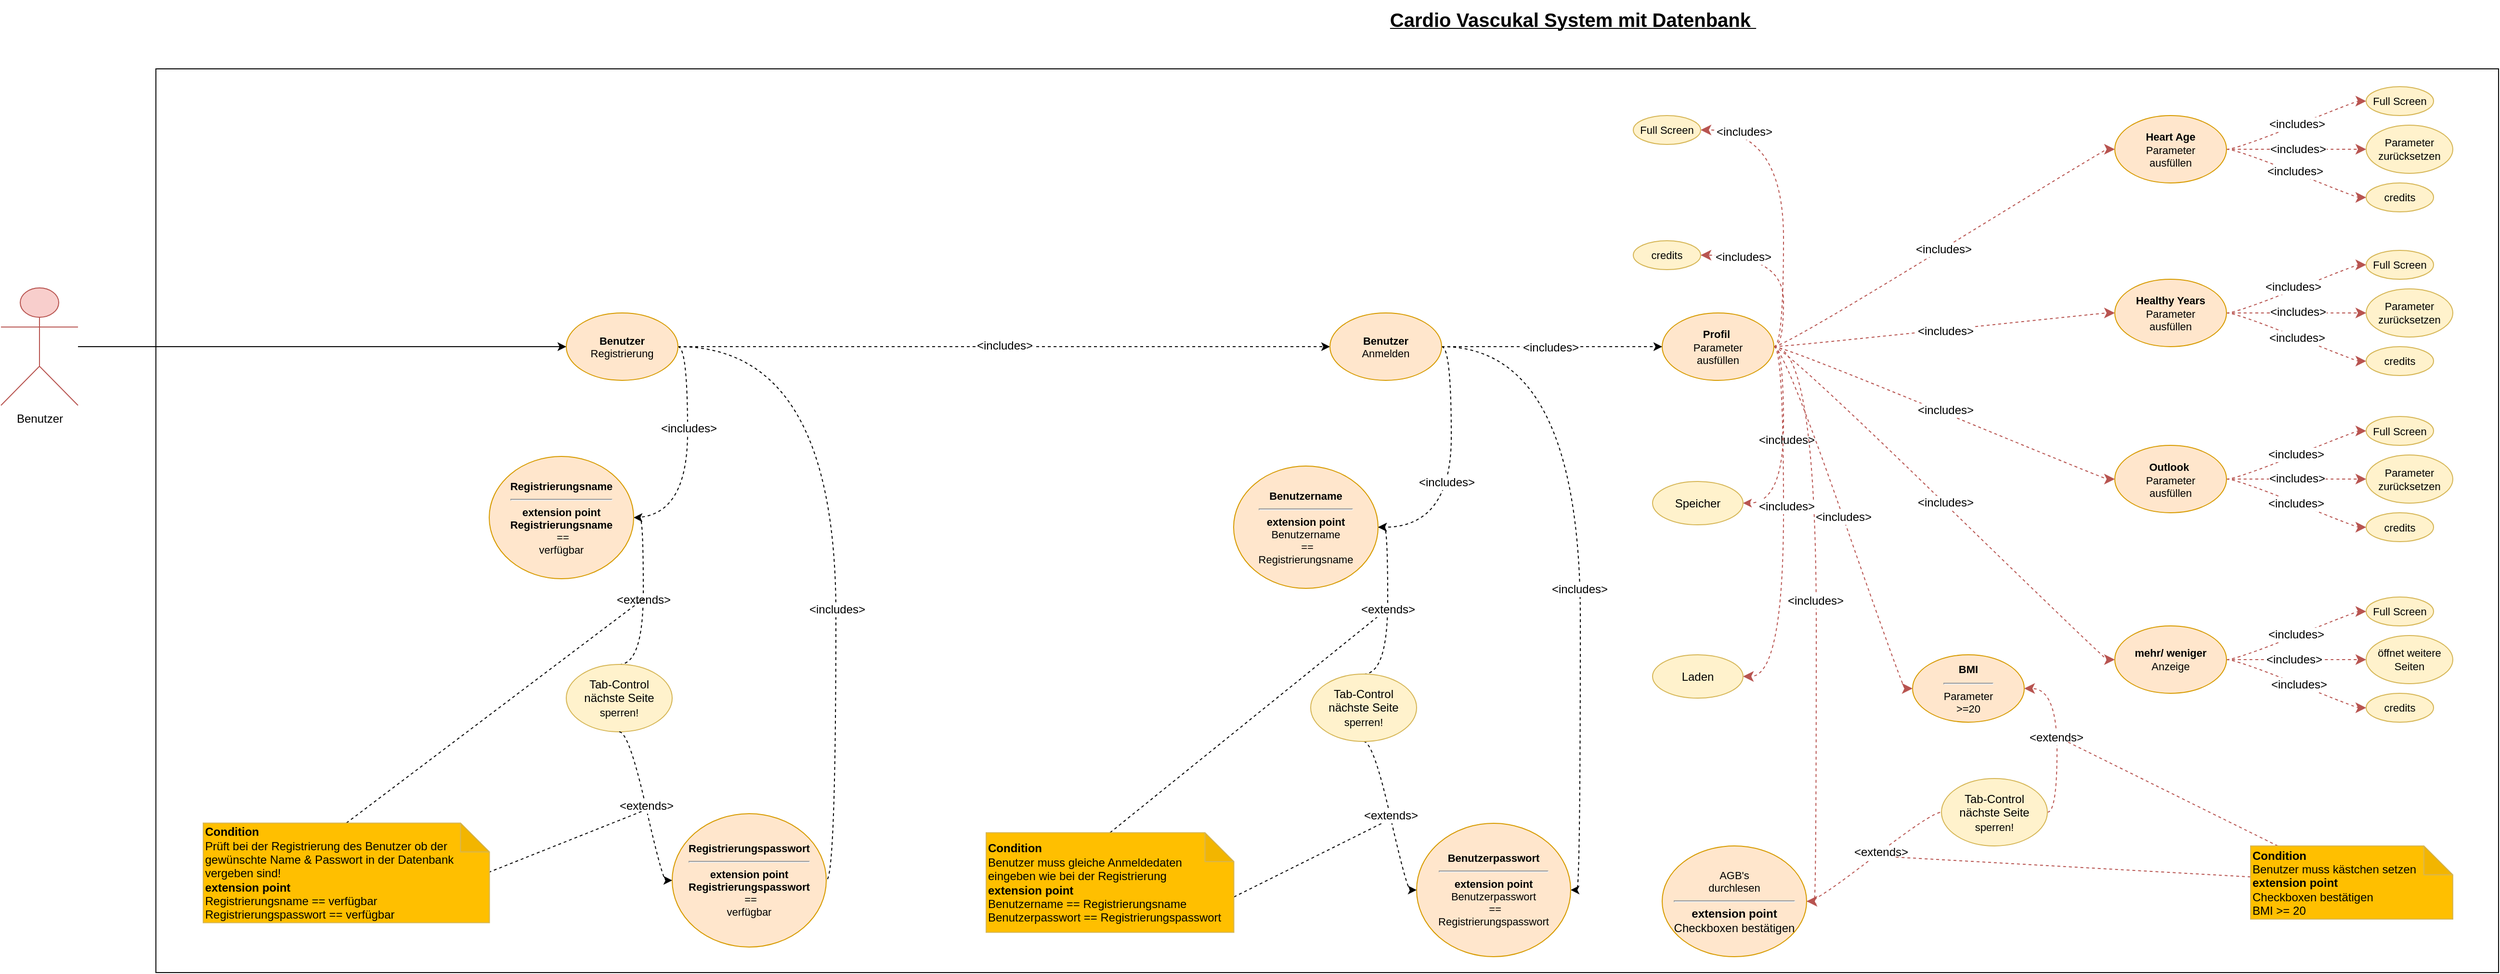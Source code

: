 <mxfile version="24.8.4">
  <diagram name="Seite-1" id="UVpIMAXgov2TjOctCtRH">
    <mxGraphModel dx="3043" dy="834" grid="1" gridSize="10" guides="1" tooltips="1" connect="1" arrows="1" fold="1" page="1" pageScale="1" pageWidth="827" pageHeight="1169" math="0" shadow="0">
      <root>
        <mxCell id="0" />
        <mxCell id="1" parent="0" />
        <mxCell id="NwBf-p2mOLdfekpfjntF-2" value="&lt;b&gt;&lt;u&gt;&lt;font style=&quot;font-size: 20px;&quot;&gt;Cardio Vascukal System mit Datenbank&amp;nbsp;&lt;/font&gt;&lt;/u&gt;&lt;/b&gt;" style="text;html=1;align=center;verticalAlign=middle;resizable=0;points=[];autosize=1;strokeColor=none;fillColor=none;" parent="1" vertex="1">
          <mxGeometry x="152.12" y="88" width="400" height="40" as="geometry" />
        </mxCell>
        <mxCell id="NwBf-p2mOLdfekpfjntF-3" value="Benutzer" style="shape=umlActor;verticalLabelPosition=bottom;verticalAlign=top;html=1;outlineConnect=0;fillColor=#f8cecc;strokeColor=#b85450;" parent="1" vertex="1">
          <mxGeometry x="-1280" y="387" width="80" height="122" as="geometry" />
        </mxCell>
        <mxCell id="NwBf-p2mOLdfekpfjntF-16" value="" style="rounded=0;whiteSpace=wrap;html=1;rotation=90;" parent="1" vertex="1">
          <mxGeometry x="-372.07" y="-587.57" width="938.5" height="2432.63" as="geometry" />
        </mxCell>
        <mxCell id="-FrrrJ6dnkbftd-pf9Oq-3" value="" style="edgeStyle=entityRelationEdgeStyle;curved=1;rounded=0;orthogonalLoop=1;jettySize=auto;html=1;startArrow=none;endArrow=classic;segment=10;sourcePerimeterSpacing=0;targetPerimeterSpacing=0;fontSize=12;dashed=1;endFill=1;fillColor=#f8cecc;strokeColor=#b85450;" parent="1" source="NwBf-p2mOLdfekpfjntF-17" target="-FrrrJ6dnkbftd-pf9Oq-2" edge="1">
          <mxGeometry relative="1" as="geometry" />
        </mxCell>
        <mxCell id="-FrrrJ6dnkbftd-pf9Oq-10" value="&amp;lt;includes&amp;gt;" style="edgeLabel;html=1;align=center;verticalAlign=middle;resizable=0;points=[];fontSize=12;" parent="-FrrrJ6dnkbftd-pf9Oq-3" vertex="1" connectable="0">
          <mxGeometry x="-0.007" y="3" relative="1" as="geometry">
            <mxPoint as="offset" />
          </mxGeometry>
        </mxCell>
        <mxCell id="-FrrrJ6dnkbftd-pf9Oq-24" value="" style="edgeStyle=entityRelationEdgeStyle;curved=1;rounded=0;orthogonalLoop=1;jettySize=auto;html=1;startArrow=none;endArrow=classic;segment=10;sourcePerimeterSpacing=0;targetPerimeterSpacing=0;fontSize=12;startSize=8;endSize=8;dashed=1;endFill=1;fillColor=#f8cecc;strokeColor=#b85450;" parent="1" source="NwBf-p2mOLdfekpfjntF-17" target="-FrrrJ6dnkbftd-pf9Oq-23" edge="1">
          <mxGeometry relative="1" as="geometry" />
        </mxCell>
        <mxCell id="-FrrrJ6dnkbftd-pf9Oq-25" value="&amp;lt;includes&amp;gt;" style="edgeLabel;html=1;align=center;verticalAlign=middle;resizable=0;points=[];fontSize=12;" parent="-FrrrJ6dnkbftd-pf9Oq-24" vertex="1" connectable="0">
          <mxGeometry x="-0.023" y="-1" relative="1" as="geometry">
            <mxPoint as="offset" />
          </mxGeometry>
        </mxCell>
        <mxCell id="-FrrrJ6dnkbftd-pf9Oq-35" value="" style="edgeStyle=entityRelationEdgeStyle;curved=1;rounded=0;orthogonalLoop=1;jettySize=auto;html=1;startArrow=none;endArrow=classic;segment=10;sourcePerimeterSpacing=0;targetPerimeterSpacing=0;fontSize=12;startSize=8;endSize=8;dashed=1;endFill=1;fillColor=#f8cecc;strokeColor=#b85450;" parent="1" source="NwBf-p2mOLdfekpfjntF-17" target="-FrrrJ6dnkbftd-pf9Oq-34" edge="1">
          <mxGeometry relative="1" as="geometry" />
        </mxCell>
        <mxCell id="-FrrrJ6dnkbftd-pf9Oq-87" value="&amp;lt;includes&amp;gt;" style="edgeLabel;html=1;align=center;verticalAlign=middle;resizable=0;points=[];fontSize=12;" parent="-FrrrJ6dnkbftd-pf9Oq-35" vertex="1" connectable="0">
          <mxGeometry x="-0.01" relative="1" as="geometry">
            <mxPoint as="offset" />
          </mxGeometry>
        </mxCell>
        <mxCell id="-FrrrJ6dnkbftd-pf9Oq-41" value="" style="edgeStyle=entityRelationEdgeStyle;curved=1;rounded=0;orthogonalLoop=1;jettySize=auto;html=1;startArrow=none;endArrow=classic;segment=10;sourcePerimeterSpacing=0;targetPerimeterSpacing=0;fontSize=12;startSize=8;endSize=8;dashed=1;endFill=1;fillColor=#f8cecc;strokeColor=#b85450;" parent="1" source="NwBf-p2mOLdfekpfjntF-17" target="-FrrrJ6dnkbftd-pf9Oq-40" edge="1">
          <mxGeometry relative="1" as="geometry" />
        </mxCell>
        <mxCell id="-FrrrJ6dnkbftd-pf9Oq-88" value="&amp;lt;includes&amp;gt;" style="edgeLabel;html=1;align=center;verticalAlign=middle;resizable=0;points=[];fontSize=12;" parent="-FrrrJ6dnkbftd-pf9Oq-41" vertex="1" connectable="0">
          <mxGeometry x="0.002" y="-1" relative="1" as="geometry">
            <mxPoint as="offset" />
          </mxGeometry>
        </mxCell>
        <mxCell id="-FrrrJ6dnkbftd-pf9Oq-43" value="" style="edgeStyle=entityRelationEdgeStyle;curved=1;rounded=0;orthogonalLoop=1;jettySize=auto;html=1;startArrow=none;endArrow=classic;segment=10;sourcePerimeterSpacing=0;targetPerimeterSpacing=0;fontSize=12;startSize=8;endSize=8;dashed=1;endFill=1;fillColor=#f8cecc;strokeColor=#b85450;" parent="1" source="NwBf-p2mOLdfekpfjntF-17" target="-FrrrJ6dnkbftd-pf9Oq-42" edge="1">
          <mxGeometry relative="1" as="geometry" />
        </mxCell>
        <mxCell id="-FrrrJ6dnkbftd-pf9Oq-89" value="&amp;lt;includes&amp;gt;" style="edgeLabel;html=1;align=center;verticalAlign=middle;resizable=0;points=[];fontSize=12;" parent="-FrrrJ6dnkbftd-pf9Oq-43" vertex="1" connectable="0">
          <mxGeometry x="-0.004" y="3" relative="1" as="geometry">
            <mxPoint as="offset" />
          </mxGeometry>
        </mxCell>
        <mxCell id="-FrrrJ6dnkbftd-pf9Oq-58" value="" style="edgeStyle=entityRelationEdgeStyle;curved=1;rounded=0;orthogonalLoop=1;jettySize=auto;html=1;startArrow=none;endArrow=classic;segment=10;sourcePerimeterSpacing=0;targetPerimeterSpacing=0;fontSize=12;startSize=8;endSize=8;dashed=1;endFill=1;fillColor=#f8cecc;strokeColor=#b85450;" parent="1" source="NwBf-p2mOLdfekpfjntF-17" target="-FrrrJ6dnkbftd-pf9Oq-57" edge="1">
          <mxGeometry relative="1" as="geometry" />
        </mxCell>
        <mxCell id="-FrrrJ6dnkbftd-pf9Oq-90" value="&amp;lt;includes&amp;gt;" style="edgeLabel;html=1;align=center;verticalAlign=middle;resizable=0;points=[];fontSize=12;" parent="-FrrrJ6dnkbftd-pf9Oq-58" vertex="1" connectable="0">
          <mxGeometry x="-0.0" y="1" relative="1" as="geometry">
            <mxPoint as="offset" />
          </mxGeometry>
        </mxCell>
        <mxCell id="-FrrrJ6dnkbftd-pf9Oq-62" value="" style="edgeStyle=entityRelationEdgeStyle;curved=1;rounded=0;orthogonalLoop=1;jettySize=auto;html=1;startArrow=none;endArrow=classic;segment=10;sourcePerimeterSpacing=0;targetPerimeterSpacing=0;fontSize=12;startSize=8;endSize=8;dashed=1;endFill=1;fillColor=#f8cecc;strokeColor=#b85450;" parent="1" source="NwBf-p2mOLdfekpfjntF-17" target="-FrrrJ6dnkbftd-pf9Oq-61" edge="1">
          <mxGeometry relative="1" as="geometry" />
        </mxCell>
        <mxCell id="-FrrrJ6dnkbftd-pf9Oq-66" value="&amp;lt;includes&amp;gt;" style="edgeLabel;html=1;align=center;verticalAlign=middle;resizable=0;points=[];fontSize=12;" parent="-FrrrJ6dnkbftd-pf9Oq-62" vertex="1" connectable="0">
          <mxGeometry x="0.545" y="2" relative="1" as="geometry">
            <mxPoint as="offset" />
          </mxGeometry>
        </mxCell>
        <mxCell id="-FrrrJ6dnkbftd-pf9Oq-65" style="edgeStyle=entityRelationEdgeStyle;curved=1;rounded=0;orthogonalLoop=1;jettySize=auto;html=1;startArrow=none;endArrow=classic;segment=10;sourcePerimeterSpacing=0;targetPerimeterSpacing=0;fontSize=12;startSize=8;endSize=8;dashed=1;endFill=1;fillColor=#f8cecc;strokeColor=#b85450;" parent="1" source="NwBf-p2mOLdfekpfjntF-17" target="-FrrrJ6dnkbftd-pf9Oq-63" edge="1">
          <mxGeometry relative="1" as="geometry" />
        </mxCell>
        <mxCell id="-FrrrJ6dnkbftd-pf9Oq-67" value="&amp;lt;includes&amp;gt;" style="edgeLabel;html=1;align=center;verticalAlign=middle;resizable=0;points=[];fontSize=12;" parent="-FrrrJ6dnkbftd-pf9Oq-65" vertex="1" connectable="0">
          <mxGeometry x="0.723" y="2" relative="1" as="geometry">
            <mxPoint as="offset" />
          </mxGeometry>
        </mxCell>
        <mxCell id="-FrrrJ6dnkbftd-pf9Oq-106" value="" style="edgeStyle=entityRelationEdgeStyle;curved=1;rounded=0;orthogonalLoop=1;jettySize=auto;html=1;startArrow=none;endArrow=classic;segment=10;sourcePerimeterSpacing=0;targetPerimeterSpacing=0;fontSize=12;startSize=8;endSize=8;dashed=1;endFill=1;fillColor=#f8cecc;strokeColor=#b85450;" parent="1" source="NwBf-p2mOLdfekpfjntF-17" target="-FrrrJ6dnkbftd-pf9Oq-105" edge="1">
          <mxGeometry relative="1" as="geometry" />
        </mxCell>
        <mxCell id="-FrrrJ6dnkbftd-pf9Oq-107" value="&amp;lt;includes&amp;gt;" style="edgeLabel;html=1;align=center;verticalAlign=middle;resizable=0;points=[];fontSize=12;" parent="-FrrrJ6dnkbftd-pf9Oq-106" vertex="1" connectable="0">
          <mxGeometry x="-0.003" relative="1" as="geometry">
            <mxPoint as="offset" />
          </mxGeometry>
        </mxCell>
        <mxCell id="-FrrrJ6dnkbftd-pf9Oq-111" style="edgeStyle=entityRelationEdgeStyle;curved=1;rounded=0;orthogonalLoop=1;jettySize=auto;html=1;startArrow=none;endArrow=classic;segment=10;sourcePerimeterSpacing=0;targetPerimeterSpacing=0;fontSize=12;startSize=8;endSize=8;dashed=1;endFill=1;fillColor=#f8cecc;strokeColor=#b85450;" parent="1" source="NwBf-p2mOLdfekpfjntF-17" target="-FrrrJ6dnkbftd-pf9Oq-110" edge="1">
          <mxGeometry relative="1" as="geometry" />
        </mxCell>
        <mxCell id="-FrrrJ6dnkbftd-pf9Oq-114" value="&amp;lt;includes&amp;gt;" style="edgeLabel;html=1;align=center;verticalAlign=middle;resizable=0;points=[];fontSize=12;" parent="-FrrrJ6dnkbftd-pf9Oq-111" vertex="1" connectable="0">
          <mxGeometry x="-0.102" y="3" relative="1" as="geometry">
            <mxPoint y="-1" as="offset" />
          </mxGeometry>
        </mxCell>
        <mxCell id="NwBf-p2mOLdfekpfjntF-17" value="&lt;font style=&quot;font-size: 11px;&quot;&gt;&lt;b&gt;Profil&amp;nbsp;&lt;/b&gt;&lt;/font&gt;&lt;div style=&quot;font-size: 11px;&quot;&gt;&lt;font style=&quot;font-size: 11px;&quot;&gt;Parameter&lt;/font&gt;&lt;div&gt;&lt;font style=&quot;font-size: 11px;&quot;&gt;ausfüllen&lt;/font&gt;&lt;/div&gt;&lt;/div&gt;" style="ellipse;whiteSpace=wrap;html=1;align=center;newEdgeStyle={&quot;edgeStyle&quot;:&quot;entityRelationEdgeStyle&quot;,&quot;startArrow&quot;:&quot;none&quot;,&quot;endArrow&quot;:&quot;none&quot;,&quot;segment&quot;:10,&quot;curved&quot;:1,&quot;sourcePerimeterSpacing&quot;:0,&quot;targetPerimeterSpacing&quot;:0};treeFolding=1;treeMoving=1;fillColor=#ffe6cc;strokeColor=#d79b00;" parent="1" vertex="1">
          <mxGeometry x="445" y="413" width="116" height="70" as="geometry" />
        </mxCell>
        <mxCell id="-FrrrJ6dnkbftd-pf9Oq-2" value="Speicher" style="ellipse;whiteSpace=wrap;html=1;align=center;newEdgeStyle={&quot;edgeStyle&quot;:&quot;entityRelationEdgeStyle&quot;,&quot;startArrow&quot;:&quot;none&quot;,&quot;endArrow&quot;:&quot;none&quot;,&quot;segment&quot;:10,&quot;curved&quot;:1,&quot;sourcePerimeterSpacing&quot;:0,&quot;targetPerimeterSpacing&quot;:0};treeFolding=1;treeMoving=1;fillColor=#fff2cc;strokeColor=#d6b656;" parent="1" vertex="1">
          <mxGeometry x="435" y="588" width="94" height="45" as="geometry" />
        </mxCell>
        <mxCell id="-FrrrJ6dnkbftd-pf9Oq-27" value="" style="edgeStyle=entityRelationEdgeStyle;curved=1;rounded=0;orthogonalLoop=1;jettySize=auto;html=1;startArrow=openThin;endArrow=none;segment=10;sourcePerimeterSpacing=0;targetPerimeterSpacing=0;fontSize=12;startSize=8;endSize=8;dashed=1;startFill=0;fillColor=#f8cecc;strokeColor=#b85450;" parent="1" source="-FrrrJ6dnkbftd-pf9Oq-23" target="-FrrrJ6dnkbftd-pf9Oq-26" edge="1">
          <mxGeometry relative="1" as="geometry" />
        </mxCell>
        <mxCell id="-FrrrJ6dnkbftd-pf9Oq-28" value="&amp;lt;extends&amp;gt;" style="edgeLabel;html=1;align=center;verticalAlign=middle;resizable=0;points=[];fontSize=12;" parent="-FrrrJ6dnkbftd-pf9Oq-27" vertex="1" connectable="0">
          <mxGeometry x="0.107" y="-1" relative="1" as="geometry">
            <mxPoint x="-1" as="offset" />
          </mxGeometry>
        </mxCell>
        <mxCell id="-FrrrJ6dnkbftd-pf9Oq-23" value="&lt;font style=&quot;font-size: 11px;&quot;&gt;AGB&#39;s&lt;/font&gt;&lt;div style=&quot;font-size: 11px;&quot;&gt;&lt;font style=&quot;font-size: 11px;&quot;&gt;durchlesen&lt;br&gt;&lt;/font&gt;&lt;div style=&quot;&quot;&gt;&lt;hr style=&quot;&quot;&gt;&lt;div style=&quot;font-size: 12px;&quot;&gt;&lt;b&gt;extension point&lt;/b&gt;&lt;/div&gt;&lt;div style=&quot;font-size: 12px;&quot;&gt;Checkboxen bestätigen&lt;/div&gt;&lt;/div&gt;&lt;/div&gt;" style="ellipse;whiteSpace=wrap;html=1;align=center;newEdgeStyle={&quot;edgeStyle&quot;:&quot;entityRelationEdgeStyle&quot;,&quot;startArrow&quot;:&quot;none&quot;,&quot;endArrow&quot;:&quot;none&quot;,&quot;segment&quot;:10,&quot;curved&quot;:1,&quot;sourcePerimeterSpacing&quot;:0,&quot;targetPerimeterSpacing&quot;:0};treeFolding=1;treeMoving=1;fillColor=#ffe6cc;strokeColor=#d79b00;" parent="1" vertex="1">
          <mxGeometry x="445" y="966.5" width="150" height="115" as="geometry" />
        </mxCell>
        <mxCell id="-FrrrJ6dnkbftd-pf9Oq-108" style="edgeStyle=entityRelationEdgeStyle;curved=1;rounded=0;orthogonalLoop=1;jettySize=auto;html=1;startArrow=none;endArrow=classic;segment=10;sourcePerimeterSpacing=0;targetPerimeterSpacing=0;fontSize=12;startSize=8;endSize=8;dashed=1;endFill=1;fillColor=#f8cecc;strokeColor=#b85450;" parent="1" source="-FrrrJ6dnkbftd-pf9Oq-26" target="-FrrrJ6dnkbftd-pf9Oq-105" edge="1">
          <mxGeometry relative="1" as="geometry" />
        </mxCell>
        <mxCell id="-FrrrJ6dnkbftd-pf9Oq-109" value="&amp;lt;extends&amp;gt;" style="edgeLabel;html=1;align=center;verticalAlign=middle;resizable=0;points=[];fontSize=12;" parent="-FrrrJ6dnkbftd-pf9Oq-108" vertex="1" connectable="0">
          <mxGeometry x="0.033" y="1" relative="1" as="geometry">
            <mxPoint y="1" as="offset" />
          </mxGeometry>
        </mxCell>
        <mxCell id="-FrrrJ6dnkbftd-pf9Oq-26" value="Tab-Control&lt;div&gt;nächste Seite&lt;br&gt;&lt;div&gt;&lt;span style=&quot;font-size: 11px;&quot;&gt;sperren!&lt;/span&gt;&lt;/div&gt;&lt;/div&gt;" style="ellipse;whiteSpace=wrap;html=1;align=center;newEdgeStyle={&quot;edgeStyle&quot;:&quot;entityRelationEdgeStyle&quot;,&quot;startArrow&quot;:&quot;none&quot;,&quot;endArrow&quot;:&quot;none&quot;,&quot;segment&quot;:10,&quot;curved&quot;:1,&quot;sourcePerimeterSpacing&quot;:0,&quot;targetPerimeterSpacing&quot;:0};treeFolding=1;treeMoving=1;fillColor=#fff2cc;strokeColor=#d6b656;" parent="1" vertex="1">
          <mxGeometry x="735" y="896.5" width="110" height="70" as="geometry" />
        </mxCell>
        <mxCell id="qf-HEqE5wMaimyEyIUq_-2" style="edgeStyle=none;curved=1;rounded=0;orthogonalLoop=1;jettySize=auto;html=1;fontSize=12;startSize=8;endSize=8;dashed=1;fillColor=#f8cecc;strokeColor=#b85450;endArrow=none;endFill=0;" parent="1" source="-FrrrJ6dnkbftd-pf9Oq-31" edge="1">
          <mxGeometry relative="1" as="geometry">
            <mxPoint x="685" y="978" as="targetPoint" />
          </mxGeometry>
        </mxCell>
        <mxCell id="qf-HEqE5wMaimyEyIUq_-3" style="edgeStyle=none;curved=1;rounded=0;orthogonalLoop=1;jettySize=auto;html=1;fontSize=12;startSize=8;endSize=8;startArrow=none;startFill=0;dashed=1;endArrow=none;endFill=0;fillColor=#f8cecc;strokeColor=#b85450;" parent="1" source="-FrrrJ6dnkbftd-pf9Oq-31" edge="1">
          <mxGeometry relative="1" as="geometry">
            <mxPoint x="865" y="858" as="targetPoint" />
          </mxGeometry>
        </mxCell>
        <mxCell id="-FrrrJ6dnkbftd-pf9Oq-31" value="&lt;b&gt;Condition&lt;/b&gt;&lt;div&gt;Benutzer muss kästchen setzen&lt;/div&gt;&lt;div&gt;&lt;b&gt;extension point&lt;/b&gt;&lt;/div&gt;&lt;div&gt;Checkboxen bestätigen&lt;/div&gt;&lt;div&gt;&lt;span style=&quot;text-align: center;&quot;&gt;BMI &amp;gt;= 20&lt;/span&gt;&lt;/div&gt;" style="shape=note;whiteSpace=wrap;html=1;backgroundOutline=1;darkOpacity=0.05;align=left;fillColor=#ffbf00;strokeColor=#d6b656;" parent="1" vertex="1">
          <mxGeometry x="1056" y="966.5" width="210" height="76" as="geometry" />
        </mxCell>
        <mxCell id="-FrrrJ6dnkbftd-pf9Oq-45" value="" style="edgeStyle=entityRelationEdgeStyle;curved=1;rounded=0;orthogonalLoop=1;jettySize=auto;html=1;startArrow=none;endArrow=classic;segment=10;sourcePerimeterSpacing=0;targetPerimeterSpacing=0;fontSize=12;startSize=8;endSize=8;dashed=1;endFill=1;fillColor=#f8cecc;strokeColor=#b85450;" parent="1" source="-FrrrJ6dnkbftd-pf9Oq-34" target="-FrrrJ6dnkbftd-pf9Oq-44" edge="1">
          <mxGeometry relative="1" as="geometry" />
        </mxCell>
        <mxCell id="-FrrrJ6dnkbftd-pf9Oq-91" value="&amp;lt;includes&amp;gt;" style="edgeLabel;html=1;align=center;verticalAlign=middle;resizable=0;points=[];fontSize=12;" parent="-FrrrJ6dnkbftd-pf9Oq-45" vertex="1" connectable="0">
          <mxGeometry x="0.012" relative="1" as="geometry">
            <mxPoint as="offset" />
          </mxGeometry>
        </mxCell>
        <mxCell id="-FrrrJ6dnkbftd-pf9Oq-84" style="edgeStyle=entityRelationEdgeStyle;curved=1;rounded=0;orthogonalLoop=1;jettySize=auto;html=1;startArrow=none;endArrow=classic;segment=10;sourcePerimeterSpacing=0;targetPerimeterSpacing=0;fontSize=12;startSize=8;endSize=8;dashed=1;endFill=1;fillColor=#f8cecc;strokeColor=#b85450;" parent="1" source="-FrrrJ6dnkbftd-pf9Oq-34" target="-FrrrJ6dnkbftd-pf9Oq-77" edge="1">
          <mxGeometry relative="1" as="geometry" />
        </mxCell>
        <mxCell id="-FrrrJ6dnkbftd-pf9Oq-92" value="&amp;lt;includes&amp;gt;" style="edgeLabel;html=1;align=center;verticalAlign=middle;resizable=0;points=[];fontSize=12;" parent="-FrrrJ6dnkbftd-pf9Oq-84" vertex="1" connectable="0">
          <mxGeometry x="0.01" y="1" relative="1" as="geometry">
            <mxPoint as="offset" />
          </mxGeometry>
        </mxCell>
        <mxCell id="-FrrrJ6dnkbftd-pf9Oq-85" style="edgeStyle=entityRelationEdgeStyle;curved=1;rounded=0;orthogonalLoop=1;jettySize=auto;html=1;startArrow=none;endArrow=classic;segment=10;sourcePerimeterSpacing=0;targetPerimeterSpacing=0;fontSize=12;startSize=8;endSize=8;endFill=1;dashed=1;fillColor=#f8cecc;strokeColor=#b85450;" parent="1" source="-FrrrJ6dnkbftd-pf9Oq-34" target="-FrrrJ6dnkbftd-pf9Oq-73" edge="1">
          <mxGeometry relative="1" as="geometry" />
        </mxCell>
        <mxCell id="-FrrrJ6dnkbftd-pf9Oq-93" value="&amp;lt;includes&amp;gt;" style="edgeLabel;html=1;align=center;verticalAlign=middle;resizable=0;points=[];fontSize=12;" parent="-FrrrJ6dnkbftd-pf9Oq-85" vertex="1" connectable="0">
          <mxGeometry x="-0.028" y="2" relative="1" as="geometry">
            <mxPoint as="offset" />
          </mxGeometry>
        </mxCell>
        <mxCell id="-FrrrJ6dnkbftd-pf9Oq-34" value="&lt;span style=&quot;font-size: 11px;&quot;&gt;&lt;b&gt;Heart Age&lt;/b&gt;&lt;/span&gt;&lt;br&gt;&lt;div style=&quot;font-size: 11px;&quot;&gt;&lt;font style=&quot;font-size: 11px;&quot;&gt;Parameter&lt;/font&gt;&lt;div&gt;&lt;font style=&quot;font-size: 11px;&quot;&gt;ausfüllen&lt;/font&gt;&lt;/div&gt;&lt;/div&gt;" style="ellipse;whiteSpace=wrap;html=1;align=center;newEdgeStyle={&quot;edgeStyle&quot;:&quot;entityRelationEdgeStyle&quot;,&quot;startArrow&quot;:&quot;none&quot;,&quot;endArrow&quot;:&quot;none&quot;,&quot;segment&quot;:10,&quot;curved&quot;:1,&quot;sourcePerimeterSpacing&quot;:0,&quot;targetPerimeterSpacing&quot;:0};treeFolding=1;treeMoving=1;fillColor=#ffe6cc;strokeColor=#d79b00;" parent="1" vertex="1">
          <mxGeometry x="915" y="208" width="116" height="70" as="geometry" />
        </mxCell>
        <mxCell id="-FrrrJ6dnkbftd-pf9Oq-54" style="edgeStyle=entityRelationEdgeStyle;curved=1;rounded=0;orthogonalLoop=1;jettySize=auto;html=1;startArrow=none;endArrow=classic;segment=10;sourcePerimeterSpacing=0;targetPerimeterSpacing=0;fontSize=12;startSize=8;endSize=8;endFill=1;dashed=1;fillColor=#f8cecc;strokeColor=#b85450;" parent="1" source="-FrrrJ6dnkbftd-pf9Oq-40" target="-FrrrJ6dnkbftd-pf9Oq-49" edge="1">
          <mxGeometry relative="1" as="geometry" />
        </mxCell>
        <mxCell id="-FrrrJ6dnkbftd-pf9Oq-94" value="&amp;lt;includes&amp;gt;" style="edgeLabel;html=1;align=center;verticalAlign=middle;resizable=0;points=[];fontSize=12;" parent="-FrrrJ6dnkbftd-pf9Oq-54" vertex="1" connectable="0">
          <mxGeometry x="0.012" y="1" relative="1" as="geometry">
            <mxPoint as="offset" />
          </mxGeometry>
        </mxCell>
        <mxCell id="-FrrrJ6dnkbftd-pf9Oq-78" style="edgeStyle=entityRelationEdgeStyle;curved=1;rounded=0;orthogonalLoop=1;jettySize=auto;html=1;startArrow=none;endArrow=classic;segment=10;sourcePerimeterSpacing=0;targetPerimeterSpacing=0;fontSize=12;startSize=8;endSize=8;dashed=1;endFill=1;fillColor=#f8cecc;strokeColor=#b85450;" parent="1" source="-FrrrJ6dnkbftd-pf9Oq-40" target="-FrrrJ6dnkbftd-pf9Oq-76" edge="1">
          <mxGeometry relative="1" as="geometry" />
        </mxCell>
        <mxCell id="-FrrrJ6dnkbftd-pf9Oq-96" value="&amp;lt;includes&amp;gt;" style="edgeLabel;html=1;align=center;verticalAlign=middle;resizable=0;points=[];fontSize=12;" parent="-FrrrJ6dnkbftd-pf9Oq-78" vertex="1" connectable="0">
          <mxGeometry x="-0.028" y="3" relative="1" as="geometry">
            <mxPoint as="offset" />
          </mxGeometry>
        </mxCell>
        <mxCell id="-FrrrJ6dnkbftd-pf9Oq-79" style="edgeStyle=entityRelationEdgeStyle;curved=1;rounded=0;orthogonalLoop=1;jettySize=auto;html=1;startArrow=none;endArrow=classic;segment=10;sourcePerimeterSpacing=0;targetPerimeterSpacing=0;fontSize=12;startSize=8;endSize=8;dashed=1;endFill=1;fillColor=#f8cecc;strokeColor=#b85450;" parent="1" source="-FrrrJ6dnkbftd-pf9Oq-40" target="-FrrrJ6dnkbftd-pf9Oq-68" edge="1">
          <mxGeometry relative="1" as="geometry" />
        </mxCell>
        <mxCell id="-FrrrJ6dnkbftd-pf9Oq-95" value="&amp;lt;includes&amp;gt;" style="edgeLabel;html=1;align=center;verticalAlign=middle;resizable=0;points=[];fontSize=12;" parent="-FrrrJ6dnkbftd-pf9Oq-79" vertex="1" connectable="0">
          <mxGeometry x="0.011" relative="1" as="geometry">
            <mxPoint as="offset" />
          </mxGeometry>
        </mxCell>
        <mxCell id="-FrrrJ6dnkbftd-pf9Oq-40" value="&lt;span style=&quot;font-size: 11px;&quot;&gt;&lt;b&gt;Healthy Years&lt;/b&gt;&lt;/span&gt;&lt;br&gt;&lt;div style=&quot;font-size: 11px;&quot;&gt;&lt;font style=&quot;font-size: 11px;&quot;&gt;Parameter&lt;/font&gt;&lt;div&gt;&lt;font style=&quot;font-size: 11px;&quot;&gt;ausfüllen&lt;/font&gt;&lt;/div&gt;&lt;/div&gt;" style="ellipse;whiteSpace=wrap;html=1;align=center;newEdgeStyle={&quot;edgeStyle&quot;:&quot;entityRelationEdgeStyle&quot;,&quot;startArrow&quot;:&quot;none&quot;,&quot;endArrow&quot;:&quot;none&quot;,&quot;segment&quot;:10,&quot;curved&quot;:1,&quot;sourcePerimeterSpacing&quot;:0,&quot;targetPerimeterSpacing&quot;:0};treeFolding=1;treeMoving=1;fillColor=#ffe6cc;strokeColor=#d79b00;" parent="1" vertex="1">
          <mxGeometry x="915" y="378" width="116" height="70" as="geometry" />
        </mxCell>
        <mxCell id="-FrrrJ6dnkbftd-pf9Oq-55" style="edgeStyle=entityRelationEdgeStyle;curved=1;rounded=0;orthogonalLoop=1;jettySize=auto;html=1;startArrow=none;endArrow=classic;segment=10;sourcePerimeterSpacing=0;targetPerimeterSpacing=0;fontSize=12;startSize=8;endSize=8;dashed=1;endFill=1;fillColor=#f8cecc;strokeColor=#b85450;" parent="1" source="-FrrrJ6dnkbftd-pf9Oq-42" target="-FrrrJ6dnkbftd-pf9Oq-51" edge="1">
          <mxGeometry relative="1" as="geometry" />
        </mxCell>
        <mxCell id="-FrrrJ6dnkbftd-pf9Oq-97" value="&amp;lt;includes&amp;gt;" style="edgeLabel;html=1;align=center;verticalAlign=middle;resizable=0;points=[];fontSize=12;" parent="-FrrrJ6dnkbftd-pf9Oq-55" vertex="1" connectable="0">
          <mxGeometry x="-0.001" y="2" relative="1" as="geometry">
            <mxPoint y="1" as="offset" />
          </mxGeometry>
        </mxCell>
        <mxCell id="-FrrrJ6dnkbftd-pf9Oq-80" style="edgeStyle=entityRelationEdgeStyle;curved=1;rounded=0;orthogonalLoop=1;jettySize=auto;html=1;startArrow=none;endArrow=classic;segment=10;sourcePerimeterSpacing=0;targetPerimeterSpacing=0;fontSize=12;startSize=8;endSize=8;dashed=1;endFill=1;fillColor=#f8cecc;strokeColor=#b85450;" parent="1" source="-FrrrJ6dnkbftd-pf9Oq-42" target="-FrrrJ6dnkbftd-pf9Oq-75" edge="1">
          <mxGeometry relative="1" as="geometry" />
        </mxCell>
        <mxCell id="-FrrrJ6dnkbftd-pf9Oq-98" value="&amp;lt;includes&amp;gt;" style="edgeLabel;html=1;align=center;verticalAlign=middle;resizable=0;points=[];fontSize=12;" parent="-FrrrJ6dnkbftd-pf9Oq-80" vertex="1" connectable="0">
          <mxGeometry x="-0.011" y="1" relative="1" as="geometry">
            <mxPoint as="offset" />
          </mxGeometry>
        </mxCell>
        <mxCell id="-FrrrJ6dnkbftd-pf9Oq-81" style="edgeStyle=entityRelationEdgeStyle;curved=1;rounded=0;orthogonalLoop=1;jettySize=auto;html=1;startArrow=none;endArrow=classic;segment=10;sourcePerimeterSpacing=0;targetPerimeterSpacing=0;fontSize=12;startSize=8;endSize=8;endFill=1;dashed=1;fillColor=#f8cecc;strokeColor=#b85450;" parent="1" source="-FrrrJ6dnkbftd-pf9Oq-42" target="-FrrrJ6dnkbftd-pf9Oq-69" edge="1">
          <mxGeometry relative="1" as="geometry" />
        </mxCell>
        <mxCell id="-FrrrJ6dnkbftd-pf9Oq-99" value="&amp;lt;includes&amp;gt;" style="edgeLabel;html=1;align=center;verticalAlign=middle;resizable=0;points=[];fontSize=12;" parent="-FrrrJ6dnkbftd-pf9Oq-81" vertex="1" connectable="0">
          <mxGeometry x="-0.004" relative="1" as="geometry">
            <mxPoint as="offset" />
          </mxGeometry>
        </mxCell>
        <mxCell id="-FrrrJ6dnkbftd-pf9Oq-42" value="&lt;font style=&quot;font-size: 11px;&quot;&gt;&lt;b&gt;Outlook&amp;nbsp;&lt;/b&gt;&lt;/font&gt;&lt;div style=&quot;font-size: 11px;&quot;&gt;&lt;font style=&quot;font-size: 11px;&quot;&gt;Parameter&lt;/font&gt;&lt;div&gt;&lt;font style=&quot;font-size: 11px;&quot;&gt;ausfüllen&lt;/font&gt;&lt;/div&gt;&lt;/div&gt;" style="ellipse;whiteSpace=wrap;html=1;align=center;newEdgeStyle={&quot;edgeStyle&quot;:&quot;entityRelationEdgeStyle&quot;,&quot;startArrow&quot;:&quot;none&quot;,&quot;endArrow&quot;:&quot;none&quot;,&quot;segment&quot;:10,&quot;curved&quot;:1,&quot;sourcePerimeterSpacing&quot;:0,&quot;targetPerimeterSpacing&quot;:0};treeFolding=1;treeMoving=1;fillColor=#ffe6cc;strokeColor=#d79b00;" parent="1" vertex="1">
          <mxGeometry x="915" y="550.5" width="116" height="70" as="geometry" />
        </mxCell>
        <mxCell id="-FrrrJ6dnkbftd-pf9Oq-44" value="&lt;div style=&quot;font-size: 11px;&quot;&gt;&lt;font style=&quot;font-size: 11px;&quot;&gt;Parameter zurücksetzen&lt;/font&gt;&lt;/div&gt;" style="ellipse;whiteSpace=wrap;html=1;align=center;newEdgeStyle={&quot;edgeStyle&quot;:&quot;entityRelationEdgeStyle&quot;,&quot;startArrow&quot;:&quot;none&quot;,&quot;endArrow&quot;:&quot;none&quot;,&quot;segment&quot;:10,&quot;curved&quot;:1,&quot;sourcePerimeterSpacing&quot;:0,&quot;targetPerimeterSpacing&quot;:0};treeFolding=1;treeMoving=1;fillColor=#fff2cc;strokeColor=#d6b656;" parent="1" vertex="1">
          <mxGeometry x="1176" y="218" width="90" height="50" as="geometry" />
        </mxCell>
        <mxCell id="-FrrrJ6dnkbftd-pf9Oq-49" value="&lt;div style=&quot;font-size: 11px;&quot;&gt;&lt;font style=&quot;font-size: 11px;&quot;&gt;Parameter zurücksetzen&lt;/font&gt;&lt;/div&gt;" style="ellipse;whiteSpace=wrap;html=1;align=center;newEdgeStyle={&quot;edgeStyle&quot;:&quot;entityRelationEdgeStyle&quot;,&quot;startArrow&quot;:&quot;none&quot;,&quot;endArrow&quot;:&quot;none&quot;,&quot;segment&quot;:10,&quot;curved&quot;:1,&quot;sourcePerimeterSpacing&quot;:0,&quot;targetPerimeterSpacing&quot;:0};treeFolding=1;treeMoving=1;fillColor=#fff2cc;strokeColor=#d6b656;" parent="1" vertex="1">
          <mxGeometry x="1176" y="388" width="90" height="50" as="geometry" />
        </mxCell>
        <mxCell id="-FrrrJ6dnkbftd-pf9Oq-51" value="&lt;div style=&quot;font-size: 11px;&quot;&gt;&lt;font style=&quot;font-size: 11px;&quot;&gt;Parameter zurücksetzen&lt;/font&gt;&lt;/div&gt;" style="ellipse;whiteSpace=wrap;html=1;align=center;newEdgeStyle={&quot;edgeStyle&quot;:&quot;entityRelationEdgeStyle&quot;,&quot;startArrow&quot;:&quot;none&quot;,&quot;endArrow&quot;:&quot;none&quot;,&quot;segment&quot;:10,&quot;curved&quot;:1,&quot;sourcePerimeterSpacing&quot;:0,&quot;targetPerimeterSpacing&quot;:0};treeFolding=1;treeMoving=1;fillColor=#fff2cc;strokeColor=#d6b656;" parent="1" vertex="1">
          <mxGeometry x="1176" y="560.5" width="90" height="50" as="geometry" />
        </mxCell>
        <mxCell id="-FrrrJ6dnkbftd-pf9Oq-60" style="edgeStyle=entityRelationEdgeStyle;curved=1;rounded=0;orthogonalLoop=1;jettySize=auto;html=1;startArrow=none;endArrow=classic;segment=10;sourcePerimeterSpacing=0;targetPerimeterSpacing=0;fontSize=12;startSize=8;endSize=8;dashed=1;endFill=1;fillColor=#f8cecc;strokeColor=#b85450;" parent="1" source="-FrrrJ6dnkbftd-pf9Oq-57" target="-FrrrJ6dnkbftd-pf9Oq-59" edge="1">
          <mxGeometry relative="1" as="geometry" />
        </mxCell>
        <mxCell id="-FrrrJ6dnkbftd-pf9Oq-101" value="&amp;lt;includes&amp;gt;" style="edgeLabel;html=1;align=center;verticalAlign=middle;resizable=0;points=[];fontSize=12;" parent="-FrrrJ6dnkbftd-pf9Oq-60" vertex="1" connectable="0">
          <mxGeometry x="-0.043" relative="1" as="geometry">
            <mxPoint as="offset" />
          </mxGeometry>
        </mxCell>
        <mxCell id="-FrrrJ6dnkbftd-pf9Oq-82" style="edgeStyle=entityRelationEdgeStyle;curved=1;rounded=0;orthogonalLoop=1;jettySize=auto;html=1;startArrow=none;endArrow=classic;segment=10;sourcePerimeterSpacing=0;targetPerimeterSpacing=0;fontSize=12;startSize=8;endSize=8;dashed=1;endFill=1;fillColor=#f8cecc;strokeColor=#b85450;" parent="1" source="-FrrrJ6dnkbftd-pf9Oq-57" target="-FrrrJ6dnkbftd-pf9Oq-74" edge="1">
          <mxGeometry relative="1" as="geometry" />
        </mxCell>
        <mxCell id="-FrrrJ6dnkbftd-pf9Oq-100" value="&amp;lt;includes&amp;gt;" style="edgeLabel;html=1;align=center;verticalAlign=middle;resizable=0;points=[];fontSize=12;" parent="-FrrrJ6dnkbftd-pf9Oq-82" vertex="1" connectable="0">
          <mxGeometry x="-0.004" y="2" relative="1" as="geometry">
            <mxPoint as="offset" />
          </mxGeometry>
        </mxCell>
        <mxCell id="-FrrrJ6dnkbftd-pf9Oq-83" style="edgeStyle=entityRelationEdgeStyle;curved=1;rounded=0;orthogonalLoop=1;jettySize=auto;html=1;startArrow=none;endArrow=classic;segment=10;sourcePerimeterSpacing=0;targetPerimeterSpacing=0;fontSize=12;startSize=8;endSize=8;dashed=1;endFill=1;fillColor=#f8cecc;strokeColor=#b85450;" parent="1" source="-FrrrJ6dnkbftd-pf9Oq-57" target="-FrrrJ6dnkbftd-pf9Oq-70" edge="1">
          <mxGeometry relative="1" as="geometry" />
        </mxCell>
        <mxCell id="-FrrrJ6dnkbftd-pf9Oq-102" value="&amp;lt;includes&amp;gt;" style="edgeLabel;html=1;align=center;verticalAlign=middle;resizable=0;points=[];fontSize=12;" parent="-FrrrJ6dnkbftd-pf9Oq-83" vertex="1" connectable="0">
          <mxGeometry x="0.028" relative="1" as="geometry">
            <mxPoint as="offset" />
          </mxGeometry>
        </mxCell>
        <mxCell id="-FrrrJ6dnkbftd-pf9Oq-57" value="&lt;div style=&quot;font-size: 11px;&quot;&gt;&lt;b&gt;mehr/ weniger&lt;/b&gt;&lt;/div&gt;&lt;div style=&quot;font-size: 11px;&quot;&gt;Anzeige&lt;/div&gt;" style="ellipse;whiteSpace=wrap;html=1;align=center;newEdgeStyle={&quot;edgeStyle&quot;:&quot;entityRelationEdgeStyle&quot;,&quot;startArrow&quot;:&quot;none&quot;,&quot;endArrow&quot;:&quot;none&quot;,&quot;segment&quot;:10,&quot;curved&quot;:1,&quot;sourcePerimeterSpacing&quot;:0,&quot;targetPerimeterSpacing&quot;:0};treeFolding=1;treeMoving=1;fillColor=#ffe6cc;strokeColor=#d79b00;" parent="1" vertex="1">
          <mxGeometry x="915" y="738" width="116" height="70" as="geometry" />
        </mxCell>
        <mxCell id="-FrrrJ6dnkbftd-pf9Oq-59" value="&lt;div style=&quot;font-size: 11px;&quot;&gt;öffnet weitere Seiten&lt;/div&gt;" style="ellipse;whiteSpace=wrap;html=1;align=center;newEdgeStyle={&quot;edgeStyle&quot;:&quot;entityRelationEdgeStyle&quot;,&quot;startArrow&quot;:&quot;none&quot;,&quot;endArrow&quot;:&quot;none&quot;,&quot;segment&quot;:10,&quot;curved&quot;:1,&quot;sourcePerimeterSpacing&quot;:0,&quot;targetPerimeterSpacing&quot;:0};treeFolding=1;treeMoving=1;fillColor=#fff2cc;strokeColor=#d6b656;" parent="1" vertex="1">
          <mxGeometry x="1176" y="748" width="90" height="50" as="geometry" />
        </mxCell>
        <mxCell id="-FrrrJ6dnkbftd-pf9Oq-61" value="&lt;span style=&quot;font-size: 11px;&quot;&gt;credits&lt;/span&gt;" style="ellipse;whiteSpace=wrap;html=1;align=center;newEdgeStyle={&quot;edgeStyle&quot;:&quot;entityRelationEdgeStyle&quot;,&quot;startArrow&quot;:&quot;none&quot;,&quot;endArrow&quot;:&quot;none&quot;,&quot;segment&quot;:10,&quot;curved&quot;:1,&quot;sourcePerimeterSpacing&quot;:0,&quot;targetPerimeterSpacing&quot;:0};treeFolding=1;treeMoving=1;fillColor=#fff2cc;strokeColor=#d6b656;" parent="1" vertex="1">
          <mxGeometry x="415" y="338" width="70" height="30" as="geometry" />
        </mxCell>
        <mxCell id="-FrrrJ6dnkbftd-pf9Oq-63" value="&lt;span style=&quot;font-size: 11px;&quot;&gt;Full Screen&lt;/span&gt;" style="ellipse;whiteSpace=wrap;html=1;align=center;newEdgeStyle={&quot;edgeStyle&quot;:&quot;entityRelationEdgeStyle&quot;,&quot;startArrow&quot;:&quot;none&quot;,&quot;endArrow&quot;:&quot;none&quot;,&quot;segment&quot;:10,&quot;curved&quot;:1,&quot;sourcePerimeterSpacing&quot;:0,&quot;targetPerimeterSpacing&quot;:0};treeFolding=1;treeMoving=1;fillColor=#fff2cc;strokeColor=#d6b656;" parent="1" vertex="1">
          <mxGeometry x="415" y="208" width="70" height="30" as="geometry" />
        </mxCell>
        <mxCell id="-FrrrJ6dnkbftd-pf9Oq-68" value="&lt;span style=&quot;font-size: 11px;&quot;&gt;credits&lt;/span&gt;" style="ellipse;whiteSpace=wrap;html=1;align=center;newEdgeStyle={&quot;edgeStyle&quot;:&quot;entityRelationEdgeStyle&quot;,&quot;startArrow&quot;:&quot;none&quot;,&quot;endArrow&quot;:&quot;none&quot;,&quot;segment&quot;:10,&quot;curved&quot;:1,&quot;sourcePerimeterSpacing&quot;:0,&quot;targetPerimeterSpacing&quot;:0};treeFolding=1;treeMoving=1;fillColor=#fff2cc;strokeColor=#d6b656;" parent="1" vertex="1">
          <mxGeometry x="1176" y="448" width="70" height="30" as="geometry" />
        </mxCell>
        <mxCell id="-FrrrJ6dnkbftd-pf9Oq-69" value="&lt;span style=&quot;font-size: 11px;&quot;&gt;credits&lt;/span&gt;" style="ellipse;whiteSpace=wrap;html=1;align=center;newEdgeStyle={&quot;edgeStyle&quot;:&quot;entityRelationEdgeStyle&quot;,&quot;startArrow&quot;:&quot;none&quot;,&quot;endArrow&quot;:&quot;none&quot;,&quot;segment&quot;:10,&quot;curved&quot;:1,&quot;sourcePerimeterSpacing&quot;:0,&quot;targetPerimeterSpacing&quot;:0};treeFolding=1;treeMoving=1;fillColor=#fff2cc;strokeColor=#d6b656;" parent="1" vertex="1">
          <mxGeometry x="1176" y="620.5" width="70" height="30" as="geometry" />
        </mxCell>
        <mxCell id="-FrrrJ6dnkbftd-pf9Oq-70" value="&lt;span style=&quot;font-size: 11px;&quot;&gt;credits&lt;/span&gt;" style="ellipse;whiteSpace=wrap;html=1;align=center;newEdgeStyle={&quot;edgeStyle&quot;:&quot;entityRelationEdgeStyle&quot;,&quot;startArrow&quot;:&quot;none&quot;,&quot;endArrow&quot;:&quot;none&quot;,&quot;segment&quot;:10,&quot;curved&quot;:1,&quot;sourcePerimeterSpacing&quot;:0,&quot;targetPerimeterSpacing&quot;:0};treeFolding=1;treeMoving=1;fillColor=#fff2cc;strokeColor=#d6b656;" parent="1" vertex="1">
          <mxGeometry x="1176" y="808" width="70" height="30" as="geometry" />
        </mxCell>
        <mxCell id="-FrrrJ6dnkbftd-pf9Oq-73" value="&lt;span style=&quot;font-size: 11px;&quot;&gt;credits&lt;/span&gt;" style="ellipse;whiteSpace=wrap;html=1;align=center;newEdgeStyle={&quot;edgeStyle&quot;:&quot;entityRelationEdgeStyle&quot;,&quot;startArrow&quot;:&quot;none&quot;,&quot;endArrow&quot;:&quot;none&quot;,&quot;segment&quot;:10,&quot;curved&quot;:1,&quot;sourcePerimeterSpacing&quot;:0,&quot;targetPerimeterSpacing&quot;:0};treeFolding=1;treeMoving=1;fillColor=#fff2cc;strokeColor=#d6b656;" parent="1" vertex="1">
          <mxGeometry x="1176" y="278" width="70" height="30" as="geometry" />
        </mxCell>
        <mxCell id="-FrrrJ6dnkbftd-pf9Oq-74" value="&lt;span style=&quot;font-size: 11px;&quot;&gt;Full Screen&lt;/span&gt;" style="ellipse;whiteSpace=wrap;html=1;align=center;newEdgeStyle={&quot;edgeStyle&quot;:&quot;entityRelationEdgeStyle&quot;,&quot;startArrow&quot;:&quot;none&quot;,&quot;endArrow&quot;:&quot;none&quot;,&quot;segment&quot;:10,&quot;curved&quot;:1,&quot;sourcePerimeterSpacing&quot;:0,&quot;targetPerimeterSpacing&quot;:0};treeFolding=1;treeMoving=1;fillColor=#fff2cc;strokeColor=#d6b656;" parent="1" vertex="1">
          <mxGeometry x="1176" y="708" width="70" height="30" as="geometry" />
        </mxCell>
        <mxCell id="-FrrrJ6dnkbftd-pf9Oq-75" value="&lt;span style=&quot;font-size: 11px;&quot;&gt;Full Screen&lt;/span&gt;" style="ellipse;whiteSpace=wrap;html=1;align=center;newEdgeStyle={&quot;edgeStyle&quot;:&quot;entityRelationEdgeStyle&quot;,&quot;startArrow&quot;:&quot;none&quot;,&quot;endArrow&quot;:&quot;none&quot;,&quot;segment&quot;:10,&quot;curved&quot;:1,&quot;sourcePerimeterSpacing&quot;:0,&quot;targetPerimeterSpacing&quot;:0};treeFolding=1;treeMoving=1;fillColor=#fff2cc;strokeColor=#d6b656;" parent="1" vertex="1">
          <mxGeometry x="1176" y="520.5" width="70" height="30" as="geometry" />
        </mxCell>
        <mxCell id="-FrrrJ6dnkbftd-pf9Oq-76" value="&lt;span style=&quot;font-size: 11px;&quot;&gt;Full Screen&lt;/span&gt;" style="ellipse;whiteSpace=wrap;html=1;align=center;newEdgeStyle={&quot;edgeStyle&quot;:&quot;entityRelationEdgeStyle&quot;,&quot;startArrow&quot;:&quot;none&quot;,&quot;endArrow&quot;:&quot;none&quot;,&quot;segment&quot;:10,&quot;curved&quot;:1,&quot;sourcePerimeterSpacing&quot;:0,&quot;targetPerimeterSpacing&quot;:0};treeFolding=1;treeMoving=1;fillColor=#fff2cc;strokeColor=#d6b656;" parent="1" vertex="1">
          <mxGeometry x="1176" y="348" width="70" height="30" as="geometry" />
        </mxCell>
        <mxCell id="-FrrrJ6dnkbftd-pf9Oq-77" value="&lt;span style=&quot;font-size: 11px;&quot;&gt;Full Screen&lt;/span&gt;" style="ellipse;whiteSpace=wrap;html=1;align=center;newEdgeStyle={&quot;edgeStyle&quot;:&quot;entityRelationEdgeStyle&quot;,&quot;startArrow&quot;:&quot;none&quot;,&quot;endArrow&quot;:&quot;none&quot;,&quot;segment&quot;:10,&quot;curved&quot;:1,&quot;sourcePerimeterSpacing&quot;:0,&quot;targetPerimeterSpacing&quot;:0};treeFolding=1;treeMoving=1;fillColor=#fff2cc;strokeColor=#d6b656;" parent="1" vertex="1">
          <mxGeometry x="1176" y="178" width="70" height="30" as="geometry" />
        </mxCell>
        <mxCell id="-FrrrJ6dnkbftd-pf9Oq-105" value="&lt;font style=&quot;font-size: 11px;&quot;&gt;&lt;b&gt;BMI&lt;/b&gt;&lt;/font&gt;&lt;div&gt;&lt;hr&gt;&lt;div style=&quot;font-size: 11px;&quot;&gt;&lt;font style=&quot;font-size: 11px;&quot;&gt;Parameter&lt;/font&gt;&lt;div&gt;&lt;font style=&quot;font-size: 11px;&quot;&gt;&amp;gt;=20&lt;/font&gt;&lt;/div&gt;&lt;/div&gt;&lt;/div&gt;" style="ellipse;whiteSpace=wrap;html=1;align=center;newEdgeStyle={&quot;edgeStyle&quot;:&quot;entityRelationEdgeStyle&quot;,&quot;startArrow&quot;:&quot;none&quot;,&quot;endArrow&quot;:&quot;none&quot;,&quot;segment&quot;:10,&quot;curved&quot;:1,&quot;sourcePerimeterSpacing&quot;:0,&quot;targetPerimeterSpacing&quot;:0};treeFolding=1;treeMoving=1;fillColor=#ffe6cc;strokeColor=#d79b00;" parent="1" vertex="1">
          <mxGeometry x="705" y="768" width="116" height="70" as="geometry" />
        </mxCell>
        <mxCell id="-FrrrJ6dnkbftd-pf9Oq-110" value="Laden" style="ellipse;whiteSpace=wrap;html=1;align=center;newEdgeStyle={&quot;edgeStyle&quot;:&quot;entityRelationEdgeStyle&quot;,&quot;startArrow&quot;:&quot;none&quot;,&quot;endArrow&quot;:&quot;none&quot;,&quot;segment&quot;:10,&quot;curved&quot;:1,&quot;sourcePerimeterSpacing&quot;:0,&quot;targetPerimeterSpacing&quot;:0};treeFolding=1;treeMoving=1;fillColor=#fff2cc;strokeColor=#d6b656;" parent="1" vertex="1">
          <mxGeometry x="435" y="768" width="94" height="45" as="geometry" />
        </mxCell>
        <mxCell id="kuQIO71cQD9eVKHbOIEv-5" value="" style="edgeStyle=entityRelationEdgeStyle;rounded=0;orthogonalLoop=1;jettySize=auto;html=1;startArrow=none;endArrow=classic;segment=10;curved=1;sourcePerimeterSpacing=0;targetPerimeterSpacing=0;dashed=1;endFill=1;" edge="1" parent="1" source="kuQIO71cQD9eVKHbOIEv-3" target="kuQIO71cQD9eVKHbOIEv-4">
          <mxGeometry relative="1" as="geometry" />
        </mxCell>
        <mxCell id="kuQIO71cQD9eVKHbOIEv-34" value="&lt;span style=&quot;font-size: 12px;&quot;&gt;&amp;lt;includes&amp;gt;&lt;/span&gt;" style="edgeLabel;html=1;align=center;verticalAlign=middle;resizable=0;points=[];" vertex="1" connectable="0" parent="kuQIO71cQD9eVKHbOIEv-5">
          <mxGeometry x="0.002" y="1" relative="1" as="geometry">
            <mxPoint as="offset" />
          </mxGeometry>
        </mxCell>
        <mxCell id="kuQIO71cQD9eVKHbOIEv-52" style="edgeStyle=entityRelationEdgeStyle;rounded=0;orthogonalLoop=1;jettySize=auto;html=1;startArrow=none;endArrow=none;segment=10;curved=1;sourcePerimeterSpacing=0;targetPerimeterSpacing=0;dashed=1;" edge="1" parent="1" source="kuQIO71cQD9eVKHbOIEv-3" target="kuQIO71cQD9eVKHbOIEv-41">
          <mxGeometry relative="1" as="geometry" />
        </mxCell>
        <mxCell id="kuQIO71cQD9eVKHbOIEv-54" value="&lt;span style=&quot;font-size: 12px;&quot;&gt;&amp;lt;includes&amp;gt;&lt;/span&gt;" style="edgeLabel;html=1;align=center;verticalAlign=middle;resizable=0;points=[];" vertex="1" connectable="0" parent="kuQIO71cQD9eVKHbOIEv-52">
          <mxGeometry x="-0.218" y="1" relative="1" as="geometry">
            <mxPoint as="offset" />
          </mxGeometry>
        </mxCell>
        <mxCell id="kuQIO71cQD9eVKHbOIEv-53" style="edgeStyle=entityRelationEdgeStyle;rounded=0;orthogonalLoop=1;jettySize=auto;html=1;startArrow=none;endArrow=none;segment=10;curved=1;sourcePerimeterSpacing=0;targetPerimeterSpacing=0;dashed=1;" edge="1" parent="1" source="kuQIO71cQD9eVKHbOIEv-3" target="kuQIO71cQD9eVKHbOIEv-43">
          <mxGeometry relative="1" as="geometry" />
        </mxCell>
        <mxCell id="kuQIO71cQD9eVKHbOIEv-55" value="&lt;span style=&quot;font-size: 12px;&quot;&gt;&amp;lt;includes&amp;gt;&lt;/span&gt;" style="edgeLabel;html=1;align=center;verticalAlign=middle;resizable=0;points=[];" vertex="1" connectable="0" parent="kuQIO71cQD9eVKHbOIEv-53">
          <mxGeometry x="0.202" y="1" relative="1" as="geometry">
            <mxPoint y="-1" as="offset" />
          </mxGeometry>
        </mxCell>
        <mxCell id="kuQIO71cQD9eVKHbOIEv-3" value="&lt;span style=&quot;font-size: 11px;&quot;&gt;&lt;b&gt;Benutzer&lt;/b&gt;&lt;/span&gt;&lt;br&gt;&lt;div style=&quot;font-size: 11px;&quot;&gt;Registrierung&lt;/div&gt;" style="ellipse;whiteSpace=wrap;html=1;align=center;newEdgeStyle={&quot;edgeStyle&quot;:&quot;entityRelationEdgeStyle&quot;,&quot;startArrow&quot;:&quot;none&quot;,&quot;endArrow&quot;:&quot;none&quot;,&quot;segment&quot;:10,&quot;curved&quot;:1,&quot;sourcePerimeterSpacing&quot;:0,&quot;targetPerimeterSpacing&quot;:0};treeFolding=1;treeMoving=1;fillColor=#ffe6cc;strokeColor=#d79b00;" vertex="1" parent="1">
          <mxGeometry x="-693" y="413" width="116" height="70" as="geometry" />
        </mxCell>
        <mxCell id="kuQIO71cQD9eVKHbOIEv-6" style="edgeStyle=entityRelationEdgeStyle;rounded=0;orthogonalLoop=1;jettySize=auto;html=1;startArrow=none;endArrow=classic;segment=10;curved=1;sourcePerimeterSpacing=0;targetPerimeterSpacing=0;endFill=1;dashed=1;" edge="1" parent="1" source="kuQIO71cQD9eVKHbOIEv-4" target="NwBf-p2mOLdfekpfjntF-17">
          <mxGeometry relative="1" as="geometry" />
        </mxCell>
        <mxCell id="kuQIO71cQD9eVKHbOIEv-33" value="&lt;span style=&quot;font-size: 12px;&quot;&gt;&amp;lt;includes&amp;gt;&lt;/span&gt;" style="edgeLabel;html=1;align=center;verticalAlign=middle;resizable=0;points=[];" vertex="1" connectable="0" parent="kuQIO71cQD9eVKHbOIEv-6">
          <mxGeometry x="-0.018" y="-1" relative="1" as="geometry">
            <mxPoint as="offset" />
          </mxGeometry>
        </mxCell>
        <mxCell id="kuQIO71cQD9eVKHbOIEv-13" style="edgeStyle=entityRelationEdgeStyle;rounded=0;orthogonalLoop=1;jettySize=auto;html=1;startArrow=none;endArrow=classic;segment=10;curved=1;sourcePerimeterSpacing=0;targetPerimeterSpacing=0;dashed=1;endFill=1;" edge="1" parent="1" source="kuQIO71cQD9eVKHbOIEv-4" target="kuQIO71cQD9eVKHbOIEv-9">
          <mxGeometry relative="1" as="geometry" />
        </mxCell>
        <mxCell id="kuQIO71cQD9eVKHbOIEv-16" value="&lt;span style=&quot;font-size: 12px;&quot;&gt;&amp;lt;includes&amp;gt;&lt;/span&gt;" style="edgeLabel;html=1;align=center;verticalAlign=middle;resizable=0;points=[];" vertex="1" connectable="0" parent="kuQIO71cQD9eVKHbOIEv-13">
          <mxGeometry x="0.104" y="-1" relative="1" as="geometry">
            <mxPoint y="-1" as="offset" />
          </mxGeometry>
        </mxCell>
        <mxCell id="kuQIO71cQD9eVKHbOIEv-14" style="edgeStyle=entityRelationEdgeStyle;rounded=0;orthogonalLoop=1;jettySize=auto;html=1;startArrow=none;endArrow=classic;segment=10;curved=1;sourcePerimeterSpacing=0;targetPerimeterSpacing=0;dashed=1;endFill=1;" edge="1" parent="1" source="kuQIO71cQD9eVKHbOIEv-4" target="kuQIO71cQD9eVKHbOIEv-11">
          <mxGeometry relative="1" as="geometry">
            <Array as="points">
              <mxPoint x="20" y="480" />
            </Array>
          </mxGeometry>
        </mxCell>
        <mxCell id="kuQIO71cQD9eVKHbOIEv-15" value="&lt;span style=&quot;font-size: 12px;&quot;&gt;&amp;lt;includes&amp;gt;&lt;/span&gt;" style="edgeLabel;html=1;align=center;verticalAlign=middle;resizable=0;points=[];" vertex="1" connectable="0" parent="kuQIO71cQD9eVKHbOIEv-14">
          <mxGeometry x="0.11" y="-5" relative="1" as="geometry">
            <mxPoint y="-1" as="offset" />
          </mxGeometry>
        </mxCell>
        <mxCell id="kuQIO71cQD9eVKHbOIEv-4" value="&lt;span style=&quot;font-size: 11px;&quot;&gt;&lt;b&gt;Benutzer&lt;/b&gt;&lt;/span&gt;&lt;br&gt;&lt;div style=&quot;font-size: 11px;&quot;&gt;Anmelden&lt;/div&gt;" style="ellipse;whiteSpace=wrap;html=1;align=center;newEdgeStyle={&quot;edgeStyle&quot;:&quot;entityRelationEdgeStyle&quot;,&quot;startArrow&quot;:&quot;none&quot;,&quot;endArrow&quot;:&quot;none&quot;,&quot;segment&quot;:10,&quot;curved&quot;:1,&quot;sourcePerimeterSpacing&quot;:0,&quot;targetPerimeterSpacing&quot;:0};treeFolding=1;treeMoving=1;fillColor=#ffe6cc;strokeColor=#d79b00;" vertex="1" parent="1">
          <mxGeometry x="100" y="413" width="116" height="70" as="geometry" />
        </mxCell>
        <mxCell id="kuQIO71cQD9eVKHbOIEv-9" value="&lt;span style=&quot;font-size: 11px;&quot;&gt;&lt;b&gt;Benutzerpasswort&lt;/b&gt;&lt;/span&gt;&lt;br&gt;&lt;div style=&quot;font-size: 11px;&quot;&gt;&lt;hr&gt;&lt;div style=&quot;font-size: 11px;&quot;&gt;&lt;b&gt;extension point&lt;/b&gt;&lt;/div&gt;&lt;div style=&quot;font-size: 11px;&quot;&gt;&lt;span style=&quot;text-align: left;&quot;&gt;Benutzerpasswort&lt;/span&gt;&lt;/div&gt;&lt;div style=&quot;font-size: 11px;&quot;&gt;&lt;span style=&quot;text-align: left;&quot;&gt;&amp;nbsp;==&lt;/span&gt;&lt;/div&gt;&lt;div style=&quot;font-size: 11px;&quot;&gt;&lt;span style=&quot;text-align: left; background-color: initial;&quot;&gt;Registrierungspasswort&lt;/span&gt;&lt;/div&gt;&lt;/div&gt;" style="ellipse;whiteSpace=wrap;html=1;align=center;newEdgeStyle={&quot;edgeStyle&quot;:&quot;entityRelationEdgeStyle&quot;,&quot;startArrow&quot;:&quot;none&quot;,&quot;endArrow&quot;:&quot;none&quot;,&quot;segment&quot;:10,&quot;curved&quot;:1,&quot;sourcePerimeterSpacing&quot;:0,&quot;targetPerimeterSpacing&quot;:0};treeFolding=1;treeMoving=1;fillColor=#ffe6cc;strokeColor=#d79b00;" vertex="1" parent="1">
          <mxGeometry x="190" y="943" width="160" height="138.5" as="geometry" />
        </mxCell>
        <mxCell id="kuQIO71cQD9eVKHbOIEv-11" value="&lt;span style=&quot;font-size: 11px;&quot;&gt;&lt;b&gt;Benutzername&lt;/b&gt;&lt;/span&gt;&lt;br&gt;&lt;div style=&quot;font-size: 11px;&quot;&gt;&lt;hr&gt;&lt;div style=&quot;font-size: 11px;&quot;&gt;&lt;b&gt;extension point&lt;/b&gt;&lt;/div&gt;&lt;div style=&quot;font-size: 11px;&quot;&gt;&lt;div&gt;&lt;span style=&quot;text-align: left;&quot;&gt;Benutzername&lt;/span&gt;&lt;/div&gt;&lt;div&gt;&lt;span style=&quot;text-align: left;&quot;&gt;&amp;nbsp;==&lt;/span&gt;&lt;/div&gt;&lt;div&gt;&lt;span style=&quot;text-align: left; background-color: initial;&quot;&gt;Registrierungsname&lt;/span&gt;&lt;/div&gt;&lt;/div&gt;&lt;/div&gt;" style="ellipse;whiteSpace=wrap;html=1;align=center;newEdgeStyle={&quot;edgeStyle&quot;:&quot;entityRelationEdgeStyle&quot;,&quot;startArrow&quot;:&quot;none&quot;,&quot;endArrow&quot;:&quot;none&quot;,&quot;segment&quot;:10,&quot;curved&quot;:1,&quot;sourcePerimeterSpacing&quot;:0,&quot;targetPerimeterSpacing&quot;:0};treeFolding=1;treeMoving=1;fillColor=#ffe6cc;strokeColor=#d79b00;" vertex="1" parent="1">
          <mxGeometry y="572" width="150" height="127" as="geometry" />
        </mxCell>
        <mxCell id="kuQIO71cQD9eVKHbOIEv-18" style="rounded=0;orthogonalLoop=1;jettySize=auto;html=1;endArrow=none;endFill=0;dashed=1;exitX=0;exitY=0;exitDx=257.25;exitDy=66.75;exitPerimeter=0;" edge="1" parent="1" source="kuQIO71cQD9eVKHbOIEv-17">
          <mxGeometry relative="1" as="geometry">
            <mxPoint x="160" y="940" as="targetPoint" />
          </mxGeometry>
        </mxCell>
        <mxCell id="kuQIO71cQD9eVKHbOIEv-20" value="&lt;span style=&quot;color: rgba(0, 0, 0, 0); font-family: monospace; font-size: 0px; text-align: start; background-color: rgb(251, 251, 251);&quot;&gt;%3CmxGraphModel%3E%3Croot%3E%3CmxCell%20id%3D%220%22%2F%3E%3CmxCell%20id%3D%221%22%20parent%3D%220%22%2F%3E%3CmxCell%20id%3D%222%22%20value%3D%22%22%20style%3D%22edgeStyle%3DentityRelationEdgeStyle%3Bcurved%3D1%3Brounded%3D0%3BorthogonalLoop%3D1%3BjettySize%3Dauto%3Bhtml%3D1%3BstartArrow%3DopenThin%3BendArrow%3Dnone%3Bsegment%3D10%3BsourcePerimeterSpacing%3D0%3BtargetPerimeterSpacing%3D0%3BfontSize%3D12%3BstartSize%3D8%3BendSize%3D8%3Bdashed%3D1%3BstartFill%3D0%3BfillColor%3D%23f8cecc%3BstrokeColor%3D%23b85450%3B%22%20edge%3D%221%22%20parent%3D%221%22%3E%3CmxGeometry%20relative%3D%221%22%20as%3D%22geometry%22%3E%3CmxPoint%20x%3D%22595%22%20y%3D%221024%22%20as%3D%22sourcePoint%22%2F%3E%3CmxPoint%20x%3D%22735%22%20y%3D%22932%22%20as%3D%22targetPoint%22%2F%3E%3C%2FmxGeometry%3E%3C%2FmxCell%3E%3CmxCell%20id%3D%223%22%20value%3D%22%26amp%3Blt%3Bextends%26amp%3Bgt%3B%22%20style%3D%22edgeLabel%3Bhtml%3D1%3Balign%3Dcenter%3BverticalAlign%3Dmiddle%3Bresizable%3D0%3Bpoints%3D%5B%5D%3BfontSize%3D12%3B%22%20vertex%3D%221%22%20connectable%3D%220%22%20parent%3D%222%22%3E%3CmxGeometry%20x%3D%220.107%22%20y%3D%22-1%22%20relative%3D%221%22%20as%3D%22geometry%22%3E%3CmxPoint%20x%3D%22-1%22%20as%3D%22offset%22%2F%3E%3C%2FmxGeometry%3E%3C%2FmxCell%3E%3C%2Froot%3E%3C%2FmxGraphModel%3E&lt;/span&gt;" style="edgeLabel;html=1;align=center;verticalAlign=middle;resizable=0;points=[];" vertex="1" connectable="0" parent="kuQIO71cQD9eVKHbOIEv-18">
          <mxGeometry x="-0.014" y="2" relative="1" as="geometry">
            <mxPoint as="offset" />
          </mxGeometry>
        </mxCell>
        <mxCell id="kuQIO71cQD9eVKHbOIEv-19" style="rounded=0;orthogonalLoop=1;jettySize=auto;html=1;endArrow=none;endFill=0;dashed=1;exitX=0.5;exitY=0;exitDx=0;exitDy=0;exitPerimeter=0;" edge="1" parent="1" source="kuQIO71cQD9eVKHbOIEv-17">
          <mxGeometry relative="1" as="geometry">
            <mxPoint x="160" y="720" as="targetPoint" />
          </mxGeometry>
        </mxCell>
        <mxCell id="kuQIO71cQD9eVKHbOIEv-17" value="&lt;b&gt;Condition&lt;/b&gt;&lt;div&gt;Benutzer muss gleiche Anmeldedaten&amp;nbsp;&lt;/div&gt;&lt;div&gt;eingeben wie bei der Registrierung&lt;/div&gt;&lt;div&gt;&lt;b&gt;extension point&lt;/b&gt;&lt;/div&gt;&lt;div&gt;Benutzername ==&amp;nbsp;&lt;span style=&quot;background-color: initial;&quot;&gt;Registrierungsname&lt;/span&gt;&lt;/div&gt;&lt;div&gt;&lt;span style=&quot;background-color: initial;&quot;&gt;Benutzerpasswort ==&amp;nbsp;&lt;/span&gt;&lt;span style=&quot;background-color: initial;&quot;&gt;Registrierungspasswort&lt;/span&gt;&lt;/div&gt;" style="shape=note;whiteSpace=wrap;html=1;backgroundOutline=1;darkOpacity=0.05;align=left;fillColor=#ffbf00;strokeColor=#d6b656;" vertex="1" parent="1">
          <mxGeometry x="-257" y="952.75" width="257.25" height="103.5" as="geometry" />
        </mxCell>
        <mxCell id="kuQIO71cQD9eVKHbOIEv-26" style="edgeStyle=entityRelationEdgeStyle;rounded=0;orthogonalLoop=1;jettySize=auto;html=1;startArrow=none;endArrow=classic;segment=10;curved=1;sourcePerimeterSpacing=0;targetPerimeterSpacing=0;dashed=1;endFill=1;exitX=0.5;exitY=1;exitDx=0;exitDy=0;" edge="1" parent="1" source="kuQIO71cQD9eVKHbOIEv-25" target="kuQIO71cQD9eVKHbOIEv-9">
          <mxGeometry relative="1" as="geometry" />
        </mxCell>
        <mxCell id="kuQIO71cQD9eVKHbOIEv-30" value="&lt;span style=&quot;font-size: 12px;&quot;&gt;&amp;lt;extends&amp;gt;&lt;/span&gt;" style="edgeLabel;html=1;align=center;verticalAlign=middle;resizable=0;points=[];" vertex="1" connectable="0" parent="kuQIO71cQD9eVKHbOIEv-26">
          <mxGeometry x="-0.009" y="1" relative="1" as="geometry">
            <mxPoint x="-1" as="offset" />
          </mxGeometry>
        </mxCell>
        <mxCell id="kuQIO71cQD9eVKHbOIEv-27" style="edgeStyle=entityRelationEdgeStyle;rounded=0;orthogonalLoop=1;jettySize=auto;html=1;startArrow=none;endArrow=classic;segment=10;curved=1;sourcePerimeterSpacing=0;targetPerimeterSpacing=0;endFill=1;dashed=1;exitX=0.5;exitY=0;exitDx=0;exitDy=0;" edge="1" parent="1" source="kuQIO71cQD9eVKHbOIEv-25" target="kuQIO71cQD9eVKHbOIEv-11">
          <mxGeometry relative="1" as="geometry" />
        </mxCell>
        <mxCell id="kuQIO71cQD9eVKHbOIEv-29" value="&lt;span style=&quot;font-size: 12px;&quot;&gt;&amp;lt;extends&amp;gt;&lt;/span&gt;" style="edgeLabel;html=1;align=center;verticalAlign=middle;resizable=0;points=[];" vertex="1" connectable="0" parent="kuQIO71cQD9eVKHbOIEv-27">
          <mxGeometry x="-0.011" relative="1" as="geometry">
            <mxPoint as="offset" />
          </mxGeometry>
        </mxCell>
        <mxCell id="kuQIO71cQD9eVKHbOIEv-25" value="Tab-Control&lt;div&gt;nächste Seite&lt;br&gt;&lt;div&gt;&lt;span style=&quot;font-size: 11px;&quot;&gt;sperren!&lt;/span&gt;&lt;/div&gt;&lt;/div&gt;" style="ellipse;whiteSpace=wrap;html=1;align=center;newEdgeStyle={&quot;edgeStyle&quot;:&quot;entityRelationEdgeStyle&quot;,&quot;startArrow&quot;:&quot;none&quot;,&quot;endArrow&quot;:&quot;none&quot;,&quot;segment&quot;:10,&quot;curved&quot;:1,&quot;sourcePerimeterSpacing&quot;:0,&quot;targetPerimeterSpacing&quot;:0};treeFolding=1;treeMoving=1;fillColor=#fff2cc;strokeColor=#d6b656;" vertex="1" parent="1">
          <mxGeometry x="80" y="788" width="110" height="70" as="geometry" />
        </mxCell>
        <mxCell id="kuQIO71cQD9eVKHbOIEv-31" style="edgeStyle=orthogonalEdgeStyle;rounded=0;orthogonalLoop=1;jettySize=auto;html=1;" edge="1" parent="1" source="NwBf-p2mOLdfekpfjntF-3" target="kuQIO71cQD9eVKHbOIEv-3">
          <mxGeometry relative="1" as="geometry" />
        </mxCell>
        <mxCell id="kuQIO71cQD9eVKHbOIEv-39" style="edgeStyle=entityRelationEdgeStyle;rounded=0;orthogonalLoop=1;jettySize=auto;html=1;startArrow=none;endArrow=classic;segment=10;curved=1;sourcePerimeterSpacing=0;targetPerimeterSpacing=0;endFill=1;dashed=1;exitX=0.5;exitY=0;exitDx=0;exitDy=0;" edge="1" source="kuQIO71cQD9eVKHbOIEv-42" target="kuQIO71cQD9eVKHbOIEv-41" parent="1">
          <mxGeometry relative="1" as="geometry" />
        </mxCell>
        <mxCell id="kuQIO71cQD9eVKHbOIEv-40" value="&lt;span style=&quot;font-size: 12px;&quot;&gt;&amp;lt;extends&amp;gt;&lt;/span&gt;" style="edgeLabel;html=1;align=center;verticalAlign=middle;resizable=0;points=[];" vertex="1" connectable="0" parent="kuQIO71cQD9eVKHbOIEv-39">
          <mxGeometry x="-0.011" relative="1" as="geometry">
            <mxPoint as="offset" />
          </mxGeometry>
        </mxCell>
        <mxCell id="kuQIO71cQD9eVKHbOIEv-41" value="&lt;span style=&quot;font-size: 11px;&quot;&gt;&lt;b&gt;Registrierungsname&lt;/b&gt;&lt;/span&gt;&lt;br&gt;&lt;div style=&quot;font-size: 11px;&quot;&gt;&lt;hr&gt;&lt;div style=&quot;font-size: 11px;&quot;&gt;&lt;b&gt;extension point&lt;/b&gt;&lt;/div&gt;&lt;div style=&quot;font-size: 11px;&quot;&gt;&lt;div&gt;&lt;b&gt;Registrierungsname&lt;/b&gt;&lt;/div&gt;&lt;div&gt;&lt;span style=&quot;text-align: left;&quot;&gt;&amp;nbsp;==&lt;/span&gt;&lt;/div&gt;&lt;div&gt;&lt;span style=&quot;text-align: left; background-color: initial;&quot;&gt;verfügbar&lt;/span&gt;&lt;/div&gt;&lt;/div&gt;&lt;/div&gt;" style="ellipse;whiteSpace=wrap;html=1;align=center;newEdgeStyle={&quot;edgeStyle&quot;:&quot;entityRelationEdgeStyle&quot;,&quot;startArrow&quot;:&quot;none&quot;,&quot;endArrow&quot;:&quot;none&quot;,&quot;segment&quot;:10,&quot;curved&quot;:1,&quot;sourcePerimeterSpacing&quot;:0,&quot;targetPerimeterSpacing&quot;:0};treeFolding=1;treeMoving=1;fillColor=#ffe6cc;strokeColor=#d79b00;" vertex="1" parent="1">
          <mxGeometry x="-773" y="562" width="150" height="127" as="geometry" />
        </mxCell>
        <mxCell id="kuQIO71cQD9eVKHbOIEv-42" value="Tab-Control&lt;div&gt;nächste Seite&lt;br&gt;&lt;div&gt;&lt;span style=&quot;font-size: 11px;&quot;&gt;sperren!&lt;/span&gt;&lt;/div&gt;&lt;/div&gt;" style="ellipse;whiteSpace=wrap;html=1;align=center;newEdgeStyle={&quot;edgeStyle&quot;:&quot;entityRelationEdgeStyle&quot;,&quot;startArrow&quot;:&quot;none&quot;,&quot;endArrow&quot;:&quot;none&quot;,&quot;segment&quot;:10,&quot;curved&quot;:1,&quot;sourcePerimeterSpacing&quot;:0,&quot;targetPerimeterSpacing&quot;:0};treeFolding=1;treeMoving=1;fillColor=#fff2cc;strokeColor=#d6b656;" vertex="1" parent="1">
          <mxGeometry x="-693" y="778" width="110" height="70" as="geometry" />
        </mxCell>
        <mxCell id="kuQIO71cQD9eVKHbOIEv-43" value="&lt;b style=&quot;font-size: 11px;&quot;&gt;Registrierungspasswort&lt;/b&gt;&lt;br&gt;&lt;div style=&quot;font-size: 11px;&quot;&gt;&lt;hr&gt;&lt;div style=&quot;font-size: 11px;&quot;&gt;&lt;b&gt;extension point&lt;/b&gt;&lt;/div&gt;&lt;div style=&quot;font-size: 11px;&quot;&gt;&lt;b&gt;Registrierungspasswort&lt;/b&gt;&lt;/div&gt;&lt;div style=&quot;font-size: 11px;&quot;&gt;&lt;span style=&quot;text-align: left;&quot;&gt;&amp;nbsp;==&lt;/span&gt;&lt;/div&gt;&lt;div style=&quot;font-size: 11px;&quot;&gt;&lt;span style=&quot;text-align: left; background-color: initial;&quot;&gt;verfügbar&lt;/span&gt;&lt;/div&gt;&lt;/div&gt;" style="ellipse;whiteSpace=wrap;html=1;align=center;newEdgeStyle={&quot;edgeStyle&quot;:&quot;entityRelationEdgeStyle&quot;,&quot;startArrow&quot;:&quot;none&quot;,&quot;endArrow&quot;:&quot;none&quot;,&quot;segment&quot;:10,&quot;curved&quot;:1,&quot;sourcePerimeterSpacing&quot;:0,&quot;targetPerimeterSpacing&quot;:0};treeFolding=1;treeMoving=1;fillColor=#ffe6cc;strokeColor=#d79b00;" vertex="1" parent="1">
          <mxGeometry x="-583" y="933" width="160" height="138.5" as="geometry" />
        </mxCell>
        <mxCell id="kuQIO71cQD9eVKHbOIEv-44" style="edgeStyle=entityRelationEdgeStyle;rounded=0;orthogonalLoop=1;jettySize=auto;html=1;startArrow=none;endArrow=classic;segment=10;curved=1;sourcePerimeterSpacing=0;targetPerimeterSpacing=0;dashed=1;endFill=1;exitX=0.5;exitY=1;exitDx=0;exitDy=0;" edge="1" source="kuQIO71cQD9eVKHbOIEv-42" target="kuQIO71cQD9eVKHbOIEv-43" parent="1">
          <mxGeometry relative="1" as="geometry" />
        </mxCell>
        <mxCell id="kuQIO71cQD9eVKHbOIEv-45" value="&lt;span style=&quot;font-size: 12px;&quot;&gt;&amp;lt;extends&amp;gt;&lt;/span&gt;" style="edgeLabel;html=1;align=center;verticalAlign=middle;resizable=0;points=[];" vertex="1" connectable="0" parent="kuQIO71cQD9eVKHbOIEv-44">
          <mxGeometry x="-0.009" y="1" relative="1" as="geometry">
            <mxPoint x="-1" as="offset" />
          </mxGeometry>
        </mxCell>
        <mxCell id="kuQIO71cQD9eVKHbOIEv-46" style="rounded=0;orthogonalLoop=1;jettySize=auto;html=1;endArrow=none;endFill=0;dashed=1;exitX=0.5;exitY=0;exitDx=0;exitDy=0;exitPerimeter=0;" edge="1" source="kuQIO71cQD9eVKHbOIEv-49" parent="1">
          <mxGeometry relative="1" as="geometry">
            <mxPoint x="-613" y="710" as="targetPoint" />
          </mxGeometry>
        </mxCell>
        <mxCell id="kuQIO71cQD9eVKHbOIEv-47" style="rounded=0;orthogonalLoop=1;jettySize=auto;html=1;endArrow=none;endFill=0;dashed=1;exitX=0;exitY=0;exitDx=257.25;exitDy=66.75;exitPerimeter=0;" edge="1" source="kuQIO71cQD9eVKHbOIEv-49" parent="1">
          <mxGeometry relative="1" as="geometry">
            <mxPoint x="-613" y="930" as="targetPoint" />
          </mxGeometry>
        </mxCell>
        <mxCell id="kuQIO71cQD9eVKHbOIEv-48" value="&lt;span style=&quot;color: rgba(0, 0, 0, 0); font-family: monospace; font-size: 0px; text-align: start; background-color: rgb(251, 251, 251);&quot;&gt;%3CmxGraphModel%3E%3Croot%3E%3CmxCell%20id%3D%220%22%2F%3E%3CmxCell%20id%3D%221%22%20parent%3D%220%22%2F%3E%3CmxCell%20id%3D%222%22%20value%3D%22%22%20style%3D%22edgeStyle%3DentityRelationEdgeStyle%3Bcurved%3D1%3Brounded%3D0%3BorthogonalLoop%3D1%3BjettySize%3Dauto%3Bhtml%3D1%3BstartArrow%3DopenThin%3BendArrow%3Dnone%3Bsegment%3D10%3BsourcePerimeterSpacing%3D0%3BtargetPerimeterSpacing%3D0%3BfontSize%3D12%3BstartSize%3D8%3BendSize%3D8%3Bdashed%3D1%3BstartFill%3D0%3BfillColor%3D%23f8cecc%3BstrokeColor%3D%23b85450%3B%22%20edge%3D%221%22%20parent%3D%221%22%3E%3CmxGeometry%20relative%3D%221%22%20as%3D%22geometry%22%3E%3CmxPoint%20x%3D%22595%22%20y%3D%221024%22%20as%3D%22sourcePoint%22%2F%3E%3CmxPoint%20x%3D%22735%22%20y%3D%22932%22%20as%3D%22targetPoint%22%2F%3E%3C%2FmxGeometry%3E%3C%2FmxCell%3E%3CmxCell%20id%3D%223%22%20value%3D%22%26amp%3Blt%3Bextends%26amp%3Bgt%3B%22%20style%3D%22edgeLabel%3Bhtml%3D1%3Balign%3Dcenter%3BverticalAlign%3Dmiddle%3Bresizable%3D0%3Bpoints%3D%5B%5D%3BfontSize%3D12%3B%22%20vertex%3D%221%22%20connectable%3D%220%22%20parent%3D%222%22%3E%3CmxGeometry%20x%3D%220.107%22%20y%3D%22-1%22%20relative%3D%221%22%20as%3D%22geometry%22%3E%3CmxPoint%20x%3D%22-1%22%20as%3D%22offset%22%2F%3E%3C%2FmxGeometry%3E%3C%2FmxCell%3E%3C%2Froot%3E%3C%2FmxGraphModel%3E&lt;/span&gt;" style="edgeLabel;html=1;align=center;verticalAlign=middle;resizable=0;points=[];" vertex="1" connectable="0" parent="kuQIO71cQD9eVKHbOIEv-47">
          <mxGeometry x="-0.014" y="2" relative="1" as="geometry">
            <mxPoint as="offset" />
          </mxGeometry>
        </mxCell>
        <mxCell id="kuQIO71cQD9eVKHbOIEv-49" value="&lt;b&gt;Condition&lt;/b&gt;&lt;div&gt;Prüft bei der Registrierung des Benutzer ob der gewünschte Name &amp;amp; Passwort in der Datenbank vergeben sind!&lt;/div&gt;&lt;div&gt;&lt;b&gt;extension point&lt;/b&gt;&lt;/div&gt;&lt;div&gt;&lt;span style=&quot;background-color: initial;&quot;&gt;Registrierungsname == verfügbar&lt;/span&gt;&lt;/div&gt;&lt;div&gt;&lt;span style=&quot;background-color: initial;&quot;&gt;Registrierungspasswort ==&amp;nbsp;&lt;/span&gt;&lt;span style=&quot;background-color: initial;&quot;&gt;verfügbar&lt;/span&gt;&lt;/div&gt;" style="shape=note;whiteSpace=wrap;html=1;backgroundOutline=1;darkOpacity=0.05;align=left;fillColor=#ffbf00;strokeColor=#d6b656;" vertex="1" parent="1">
          <mxGeometry x="-1070" y="942.75" width="297.25" height="103.5" as="geometry" />
        </mxCell>
      </root>
    </mxGraphModel>
  </diagram>
</mxfile>
